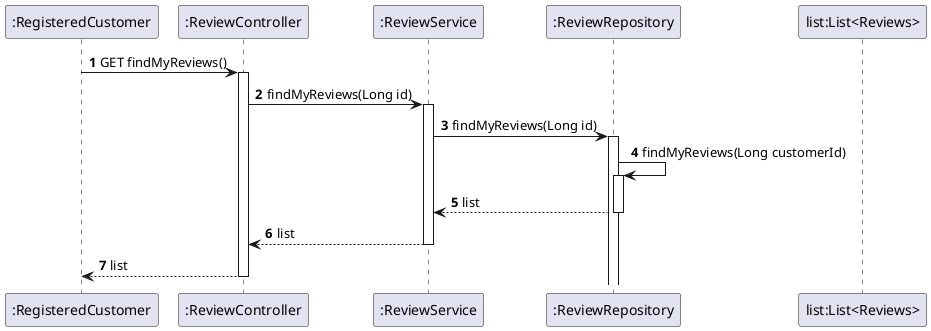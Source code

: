 @startuml
'https://plantuml.com/sequence-diagram
autoactivate on
autonumber

participant ":RegisteredCustomer" as Customer
participant ":ReviewController" as Controller
participant ":ReviewService" as Service
participant ":ReviewRepository" as Repository
participant "list:List<Reviews>" as List

Customer -> Controller : GET findMyReviews()
Controller -> Service : findMyReviews(Long id)
Service -> Repository : findMyReviews(Long id)
Repository -> Repository : findMyReviews(Long customerId)
Repository --> Service : list
Service --> Controller : list
Controller --> Customer : list

@enduml